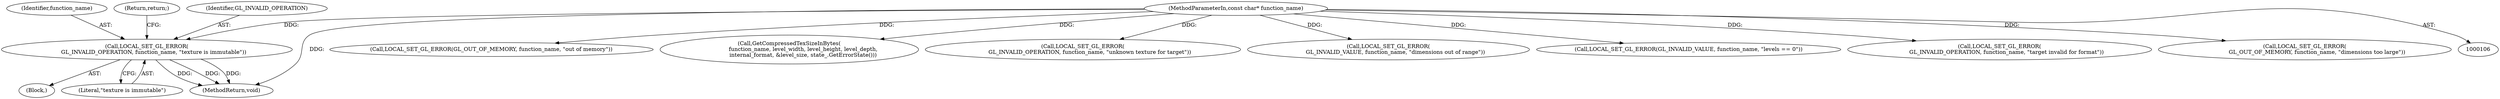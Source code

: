 digraph "0_Chrome_385508dc888ef15d272cdd2705b17996abc519d6_0@pointer" {
"1000212" [label="(Call,LOCAL_SET_GL_ERROR(\n        GL_INVALID_OPERATION, function_name, \"texture is immutable\"))"];
"1000114" [label="(MethodParameterIn,const char* function_name)"];
"1000336" [label="(Call,LOCAL_SET_GL_ERROR(GL_OUT_OF_MEMORY, function_name, \"out of memory\"))"];
"1000265" [label="(Call,GetCompressedTexSizeInBytes(\n                function_name, level_width, level_height, level_depth,\n                internal_format, &level_size, state_.GetErrorState()))"];
"1000214" [label="(Identifier,function_name)"];
"1000192" [label="(Call,LOCAL_SET_GL_ERROR(\n        GL_INVALID_OPERATION, function_name, \"unknown texture for target\"))"];
"1000176" [label="(Call,LOCAL_SET_GL_ERROR(\n        GL_INVALID_VALUE, function_name, \"dimensions out of range\"))"];
"1000121" [label="(Call,LOCAL_SET_GL_ERROR(GL_INVALID_VALUE, function_name, \"levels == 0\"))"];
"1000211" [label="(Block,)"];
"1000215" [label="(Literal,\"texture is immutable\")"];
"1000212" [label="(Call,LOCAL_SET_GL_ERROR(\n        GL_INVALID_OPERATION, function_name, \"texture is immutable\"))"];
"1000216" [label="(Return,return;)"];
"1000520" [label="(MethodReturn,void)"];
"1000213" [label="(Identifier,GL_INVALID_OPERATION)"];
"1000114" [label="(MethodParameterIn,const char* function_name)"];
"1000138" [label="(Call,LOCAL_SET_GL_ERROR(\n        GL_INVALID_OPERATION, function_name, \"target invalid for format\"))"];
"1000299" [label="(Call,LOCAL_SET_GL_ERROR(\n              GL_OUT_OF_MEMORY, function_name, \"dimensions too large\"))"];
"1000212" -> "1000211"  [label="AST: "];
"1000212" -> "1000215"  [label="CFG: "];
"1000213" -> "1000212"  [label="AST: "];
"1000214" -> "1000212"  [label="AST: "];
"1000215" -> "1000212"  [label="AST: "];
"1000216" -> "1000212"  [label="CFG: "];
"1000212" -> "1000520"  [label="DDG: "];
"1000212" -> "1000520"  [label="DDG: "];
"1000212" -> "1000520"  [label="DDG: "];
"1000114" -> "1000212"  [label="DDG: "];
"1000114" -> "1000106"  [label="AST: "];
"1000114" -> "1000520"  [label="DDG: "];
"1000114" -> "1000121"  [label="DDG: "];
"1000114" -> "1000138"  [label="DDG: "];
"1000114" -> "1000176"  [label="DDG: "];
"1000114" -> "1000192"  [label="DDG: "];
"1000114" -> "1000265"  [label="DDG: "];
"1000114" -> "1000299"  [label="DDG: "];
"1000114" -> "1000336"  [label="DDG: "];
}
